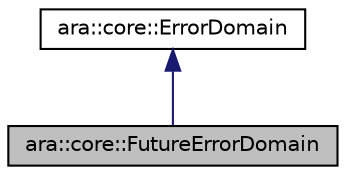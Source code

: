 digraph "ara::core::FutureErrorDomain"
{
 // LATEX_PDF_SIZE
  edge [fontname="Helvetica",fontsize="10",labelfontname="Helvetica",labelfontsize="10"];
  node [fontname="Helvetica",fontsize="10",shape=record];
  Node1 [label="ara::core::FutureErrorDomain",height=0.2,width=0.4,color="black", fillcolor="grey75", style="filled", fontcolor="black",tooltip="Error domain for errors originating from classes Future and Promise. ."];
  Node2 -> Node1 [dir="back",color="midnightblue",fontsize="10",style="solid"];
  Node2 [label="ara::core::ErrorDomain",height=0.2,width=0.4,color="black", fillcolor="white", style="filled",URL="$classara_1_1core_1_1ErrorDomain.html",tooltip="Encapsulation of an error domain."];
}
